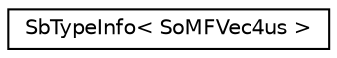 digraph "Graphical Class Hierarchy"
{
 // LATEX_PDF_SIZE
  edge [fontname="Helvetica",fontsize="10",labelfontname="Helvetica",labelfontsize="10"];
  node [fontname="Helvetica",fontsize="10",shape=record];
  rankdir="LR";
  Node0 [label="SbTypeInfo\< SoMFVec4us \>",height=0.2,width=0.4,color="black", fillcolor="white", style="filled",URL="$structSbTypeInfo_3_01SoMFVec4us_01_4.html",tooltip=" "];
}
